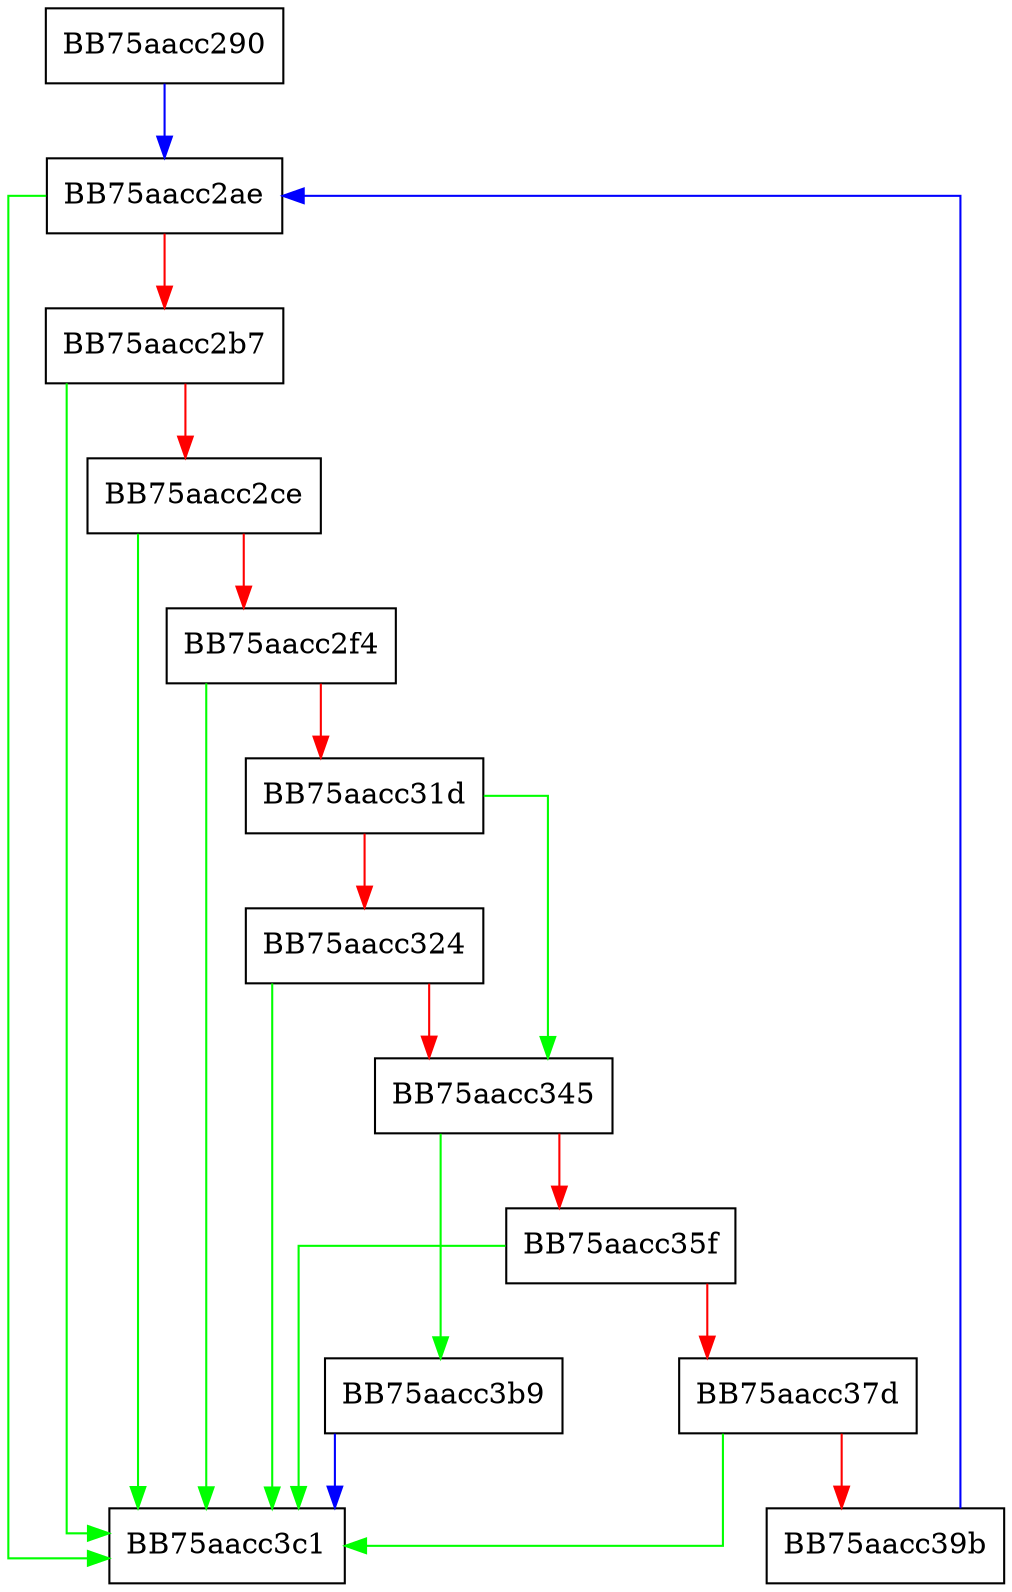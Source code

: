 digraph OnTheFly {
  node [shape="box"];
  graph [splines=ortho];
  BB75aacc290 -> BB75aacc2ae [color="blue"];
  BB75aacc2ae -> BB75aacc3c1 [color="green"];
  BB75aacc2ae -> BB75aacc2b7 [color="red"];
  BB75aacc2b7 -> BB75aacc3c1 [color="green"];
  BB75aacc2b7 -> BB75aacc2ce [color="red"];
  BB75aacc2ce -> BB75aacc3c1 [color="green"];
  BB75aacc2ce -> BB75aacc2f4 [color="red"];
  BB75aacc2f4 -> BB75aacc3c1 [color="green"];
  BB75aacc2f4 -> BB75aacc31d [color="red"];
  BB75aacc31d -> BB75aacc345 [color="green"];
  BB75aacc31d -> BB75aacc324 [color="red"];
  BB75aacc324 -> BB75aacc3c1 [color="green"];
  BB75aacc324 -> BB75aacc345 [color="red"];
  BB75aacc345 -> BB75aacc3b9 [color="green"];
  BB75aacc345 -> BB75aacc35f [color="red"];
  BB75aacc35f -> BB75aacc3c1 [color="green"];
  BB75aacc35f -> BB75aacc37d [color="red"];
  BB75aacc37d -> BB75aacc3c1 [color="green"];
  BB75aacc37d -> BB75aacc39b [color="red"];
  BB75aacc39b -> BB75aacc2ae [color="blue"];
  BB75aacc3b9 -> BB75aacc3c1 [color="blue"];
}